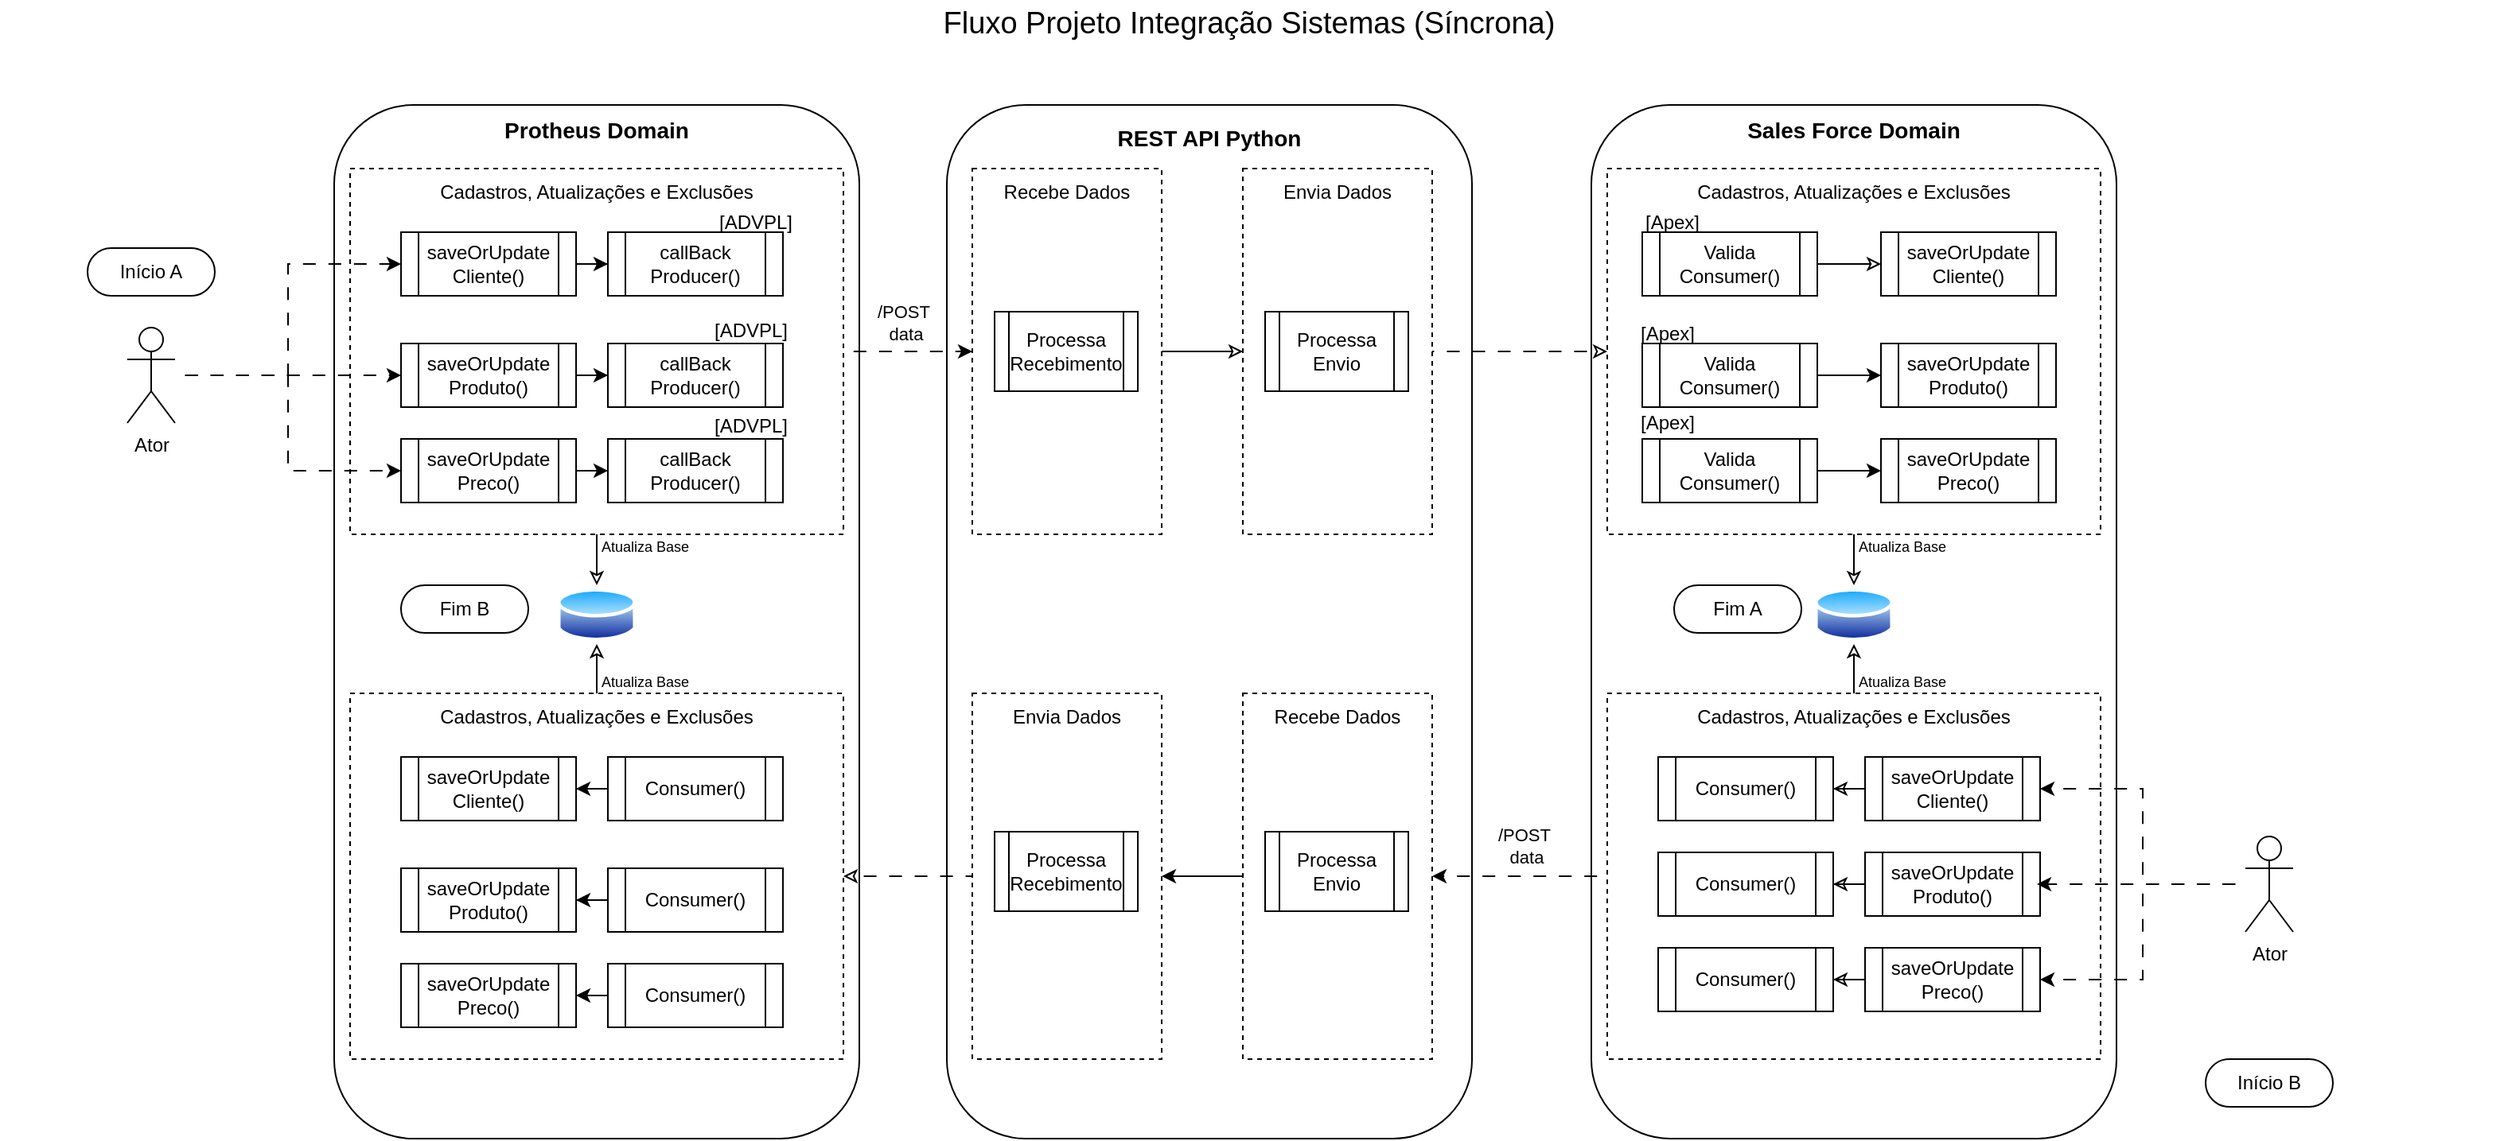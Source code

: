 <mxfile version="26.3.0">
  <diagram name="Page-1" id="AAHxzuMwp1ytZRvAJxFF">
    <mxGraphModel grid="1" page="1" gridSize="10" guides="1" tooltips="1" connect="1" arrows="1" fold="1" pageScale="1" pageWidth="850" pageHeight="1100" math="0" shadow="0">
      <root>
        <mxCell id="0" />
        <mxCell id="1" parent="0" />
        <mxCell id="mFqXMM7ZUw6CE7v1p2I_-44" value="&lt;div&gt;&lt;div&gt;&lt;span style=&quot;font-size: 14px;&quot;&gt;&lt;b&gt;REST API Python&lt;/b&gt;&lt;/span&gt;&lt;/div&gt;&lt;div&gt;&lt;span style=&quot;font-size: 14px;&quot;&gt;&lt;b&gt;&lt;br&gt;&lt;/b&gt;&lt;/span&gt;&lt;/div&gt;&lt;div&gt;&lt;span style=&quot;font-size: 14px;&quot;&gt;&lt;b&gt;&lt;br&gt;&lt;/b&gt;&lt;/span&gt;&lt;/div&gt;&lt;div&gt;&lt;br&gt;&lt;/div&gt;&lt;div&gt;&lt;br&gt;&lt;div&gt;&lt;br&gt;&lt;/div&gt;&lt;div&gt;&lt;br&gt;&lt;/div&gt;&lt;div&gt;&lt;br&gt;&lt;div&gt;&lt;br&gt;&lt;/div&gt;&lt;div&gt;&lt;br&gt;&lt;/div&gt;&lt;div&gt;&lt;br&gt;&lt;/div&gt;&lt;div&gt;&lt;br&gt;&lt;/div&gt;&lt;div&gt;&lt;br&gt;&lt;/div&gt;&lt;div&gt;&lt;br&gt;&lt;/div&gt;&lt;div&gt;&lt;br&gt;&lt;/div&gt;&lt;div&gt;&lt;br&gt;&lt;/div&gt;&lt;div&gt;&lt;br&gt;&lt;/div&gt;&lt;div&gt;&lt;br&gt;&lt;/div&gt;&lt;div&gt;&lt;br&gt;&lt;/div&gt;&lt;div&gt;&lt;br&gt;&lt;/div&gt;&lt;div&gt;&lt;br&gt;&lt;/div&gt;&lt;div&gt;&lt;br&gt;&lt;/div&gt;&lt;div&gt;&lt;br&gt;&lt;/div&gt;&lt;div&gt;&lt;br&gt;&lt;/div&gt;&lt;div&gt;&lt;br&gt;&lt;/div&gt;&lt;div&gt;&lt;br&gt;&lt;/div&gt;&lt;div&gt;&lt;br&gt;&lt;/div&gt;&lt;div&gt;&lt;br&gt;&lt;/div&gt;&lt;div&gt;&lt;br&gt;&lt;/div&gt;&lt;div&gt;&lt;br&gt;&lt;/div&gt;&lt;div&gt;&lt;br&gt;&lt;/div&gt;&lt;div&gt;&lt;br&gt;&lt;/div&gt;&lt;/div&gt;&lt;/div&gt;&lt;/div&gt;&lt;div&gt;&lt;br&gt;&lt;/div&gt;&lt;div&gt;&lt;br&gt;&lt;/div&gt;&lt;div&gt;&lt;br&gt;&lt;/div&gt;&lt;div&gt;&lt;br&gt;&lt;/div&gt;&lt;div&gt;&lt;br&gt;&lt;/div&gt;&lt;div&gt;&lt;br&gt;&lt;/div&gt;&lt;div&gt;&lt;br&gt;&lt;/div&gt;&lt;div&gt;&lt;br&gt;&lt;/div&gt;&lt;div&gt;&lt;br&gt;&lt;/div&gt;&lt;div&gt;&lt;br&gt;&lt;/div&gt;&lt;div&gt;&lt;br&gt;&lt;/div&gt;" style="rounded=1;whiteSpace=wrap;html=1;" vertex="1" parent="1">
          <mxGeometry x="655" y="100" width="330" height="650" as="geometry" />
        </mxCell>
        <mxCell id="mFqXMM7ZUw6CE7v1p2I_-2" value="&lt;b&gt;&lt;font style=&quot;font-size: 14px;&quot;&gt;Protheus Domain&lt;/font&gt;&lt;/b&gt;&lt;div&gt;&lt;br&gt;&lt;/div&gt;&lt;div&gt;&lt;br&gt;&lt;div&gt;&lt;br&gt;&lt;/div&gt;&lt;div&gt;&lt;br&gt;&lt;/div&gt;&lt;div&gt;&lt;br&gt;&lt;div&gt;&lt;br&gt;&lt;/div&gt;&lt;div&gt;&lt;br&gt;&lt;/div&gt;&lt;div&gt;&lt;br&gt;&lt;div&gt;&lt;br&gt;&lt;/div&gt;&lt;div&gt;&lt;br&gt;&lt;/div&gt;&lt;div&gt;&lt;br&gt;&lt;/div&gt;&lt;div&gt;&lt;br&gt;&lt;/div&gt;&lt;div&gt;&lt;br&gt;&lt;/div&gt;&lt;div&gt;&lt;br&gt;&lt;/div&gt;&lt;div&gt;&lt;br&gt;&lt;/div&gt;&lt;div&gt;&lt;br&gt;&lt;/div&gt;&lt;div&gt;&lt;br&gt;&lt;/div&gt;&lt;div&gt;&lt;br&gt;&lt;/div&gt;&lt;div&gt;&lt;br&gt;&lt;/div&gt;&lt;div&gt;&lt;br&gt;&lt;/div&gt;&lt;div&gt;&lt;br&gt;&lt;/div&gt;&lt;div&gt;&lt;br&gt;&lt;/div&gt;&lt;div&gt;&lt;br&gt;&lt;/div&gt;&lt;div&gt;&lt;br&gt;&lt;/div&gt;&lt;div&gt;&lt;br&gt;&lt;/div&gt;&lt;div&gt;&lt;br&gt;&lt;/div&gt;&lt;div&gt;&lt;br&gt;&lt;/div&gt;&lt;div&gt;&lt;br&gt;&lt;/div&gt;&lt;div&gt;&lt;br&gt;&lt;/div&gt;&lt;div&gt;&lt;br&gt;&lt;/div&gt;&lt;div&gt;&lt;br&gt;&lt;/div&gt;&lt;div&gt;&lt;br&gt;&lt;/div&gt;&lt;/div&gt;&lt;/div&gt;&lt;/div&gt;&lt;div&gt;&lt;br&gt;&lt;/div&gt;&lt;div&gt;&lt;br&gt;&lt;/div&gt;&lt;div&gt;&lt;br&gt;&lt;/div&gt;&lt;div&gt;&lt;br&gt;&lt;/div&gt;&lt;div&gt;&lt;br&gt;&lt;/div&gt;&lt;div&gt;&lt;br&gt;&lt;/div&gt;&lt;div&gt;&lt;br&gt;&lt;/div&gt;&lt;div&gt;&lt;br&gt;&lt;/div&gt;&lt;div&gt;&lt;br&gt;&lt;/div&gt;&lt;div&gt;&lt;br&gt;&lt;/div&gt;&lt;div&gt;&lt;br&gt;&lt;/div&gt;" style="rounded=1;whiteSpace=wrap;html=1;" vertex="1" parent="1">
          <mxGeometry x="270" y="100" width="330" height="650" as="geometry" />
        </mxCell>
        <mxCell id="mFqXMM7ZUw6CE7v1p2I_-48" style="edgeStyle=orthogonalEdgeStyle;rounded=0;orthogonalLoop=1;jettySize=auto;html=1;flowAnimation=1;" edge="1" parent="1" source="mFqXMM7ZUw6CE7v1p2I_-22" target="mFqXMM7ZUw6CE7v1p2I_-47">
          <mxGeometry relative="1" as="geometry" />
        </mxCell>
        <mxCell id="mFqXMM7ZUw6CE7v1p2I_-112" value="/POST&amp;nbsp;&lt;div&gt;data&lt;/div&gt;" style="edgeLabel;html=1;align=center;verticalAlign=middle;resizable=0;points=[];" connectable="0" vertex="1" parent="mFqXMM7ZUw6CE7v1p2I_-48">
          <mxGeometry x="0.132" relative="1" as="geometry">
            <mxPoint x="-7" y="-18" as="offset" />
          </mxGeometry>
        </mxCell>
        <mxCell id="mFqXMM7ZUw6CE7v1p2I_-22" value="&lt;div&gt;Cadastros, Atualizações e Exclusões&lt;/div&gt;&lt;div&gt;&lt;br&gt;&lt;/div&gt;&lt;div&gt;&lt;br&gt;&lt;/div&gt;&lt;div&gt;&lt;br&gt;&lt;/div&gt;&lt;div&gt;&lt;br&gt;&lt;/div&gt;&lt;div&gt;&lt;br&gt;&lt;/div&gt;&lt;div&gt;&lt;br&gt;&lt;/div&gt;&lt;div&gt;&lt;br&gt;&lt;/div&gt;&lt;div&gt;&lt;br&gt;&lt;/div&gt;&lt;div&gt;&lt;br&gt;&lt;/div&gt;&lt;div&gt;&lt;br&gt;&lt;/div&gt;&lt;div&gt;&lt;br&gt;&lt;/div&gt;&lt;div&gt;&lt;br&gt;&lt;/div&gt;&lt;div&gt;&lt;br&gt;&lt;/div&gt;&lt;div&gt;&lt;br&gt;&lt;/div&gt;" style="rounded=0;whiteSpace=wrap;html=1;dashed=1;" vertex="1" parent="1">
          <mxGeometry x="280" y="140" width="310" height="230" as="geometry" />
        </mxCell>
        <mxCell id="mFqXMM7ZUw6CE7v1p2I_-16" value="" style="edgeStyle=orthogonalEdgeStyle;rounded=0;orthogonalLoop=1;jettySize=auto;html=1;" edge="1" parent="1" source="mFqXMM7ZUw6CE7v1p2I_-8" target="mFqXMM7ZUw6CE7v1p2I_-15">
          <mxGeometry relative="1" as="geometry" />
        </mxCell>
        <mxCell id="mFqXMM7ZUw6CE7v1p2I_-8" value="saveOrUpdate&lt;br&gt;&lt;div&gt;Cliente()&lt;/div&gt;" style="shape=process;whiteSpace=wrap;html=1;backgroundOutline=1;" vertex="1" parent="1">
          <mxGeometry x="312" y="180" width="110" height="40" as="geometry" />
        </mxCell>
        <mxCell id="mFqXMM7ZUw6CE7v1p2I_-10" style="edgeStyle=orthogonalEdgeStyle;rounded=0;orthogonalLoop=1;jettySize=auto;html=1;entryX=0;entryY=0.5;entryDx=0;entryDy=0;flowAnimation=1;" edge="1" parent="1" source="mFqXMM7ZUw6CE7v1p2I_-9" target="mFqXMM7ZUw6CE7v1p2I_-8">
          <mxGeometry relative="1" as="geometry" />
        </mxCell>
        <mxCell id="mFqXMM7ZUw6CE7v1p2I_-12" style="edgeStyle=orthogonalEdgeStyle;rounded=0;orthogonalLoop=1;jettySize=auto;html=1;entryX=0;entryY=0.5;entryDx=0;entryDy=0;flowAnimation=1;" edge="1" parent="1" source="mFqXMM7ZUw6CE7v1p2I_-9" target="mFqXMM7ZUw6CE7v1p2I_-11">
          <mxGeometry relative="1" as="geometry" />
        </mxCell>
        <mxCell id="mFqXMM7ZUw6CE7v1p2I_-17" style="edgeStyle=orthogonalEdgeStyle;rounded=0;orthogonalLoop=1;jettySize=auto;html=1;entryX=0;entryY=0.5;entryDx=0;entryDy=0;flowAnimation=1;" edge="1" parent="1" source="mFqXMM7ZUw6CE7v1p2I_-9" target="mFqXMM7ZUw6CE7v1p2I_-13">
          <mxGeometry relative="1" as="geometry" />
        </mxCell>
        <mxCell id="mFqXMM7ZUw6CE7v1p2I_-9" value="Ator" style="shape=umlActor;verticalLabelPosition=bottom;verticalAlign=top;html=1;outlineConnect=0;" vertex="1" parent="1">
          <mxGeometry x="140" y="240" width="30" height="60" as="geometry" />
        </mxCell>
        <mxCell id="mFqXMM7ZUw6CE7v1p2I_-19" value="" style="edgeStyle=orthogonalEdgeStyle;rounded=0;orthogonalLoop=1;jettySize=auto;html=1;" edge="1" parent="1" source="mFqXMM7ZUw6CE7v1p2I_-11" target="mFqXMM7ZUw6CE7v1p2I_-18">
          <mxGeometry relative="1" as="geometry" />
        </mxCell>
        <mxCell id="mFqXMM7ZUw6CE7v1p2I_-11" value="saveOrUpdate&lt;br&gt;&lt;div&gt;Produto()&lt;/div&gt;" style="shape=process;whiteSpace=wrap;html=1;backgroundOutline=1;" vertex="1" parent="1">
          <mxGeometry x="312" y="250" width="110" height="40" as="geometry" />
        </mxCell>
        <mxCell id="mFqXMM7ZUw6CE7v1p2I_-21" value="" style="edgeStyle=orthogonalEdgeStyle;rounded=0;orthogonalLoop=1;jettySize=auto;html=1;" edge="1" parent="1" source="mFqXMM7ZUw6CE7v1p2I_-13" target="mFqXMM7ZUw6CE7v1p2I_-20">
          <mxGeometry relative="1" as="geometry" />
        </mxCell>
        <mxCell id="mFqXMM7ZUw6CE7v1p2I_-13" value="saveOrUpdate&lt;br&gt;&lt;div&gt;Preco()&lt;/div&gt;" style="shape=process;whiteSpace=wrap;html=1;backgroundOutline=1;" vertex="1" parent="1">
          <mxGeometry x="312" y="310" width="110" height="40" as="geometry" />
        </mxCell>
        <mxCell id="mFqXMM7ZUw6CE7v1p2I_-15" value="callBack&lt;div&gt;Producer()&lt;/div&gt;" style="shape=process;whiteSpace=wrap;html=1;backgroundOutline=1;" vertex="1" parent="1">
          <mxGeometry x="442" y="180" width="110" height="40" as="geometry" />
        </mxCell>
        <mxCell id="mFqXMM7ZUw6CE7v1p2I_-18" value="callBack&lt;div&gt;Producer()&lt;/div&gt;" style="shape=process;whiteSpace=wrap;html=1;backgroundOutline=1;" vertex="1" parent="1">
          <mxGeometry x="442" y="250" width="110" height="40" as="geometry" />
        </mxCell>
        <mxCell id="mFqXMM7ZUw6CE7v1p2I_-20" value="callBack&lt;div&gt;Producer()&lt;/div&gt;" style="shape=process;whiteSpace=wrap;html=1;backgroundOutline=1;" vertex="1" parent="1">
          <mxGeometry x="442" y="310" width="110" height="40" as="geometry" />
        </mxCell>
        <mxCell id="mFqXMM7ZUw6CE7v1p2I_-58" style="edgeStyle=orthogonalEdgeStyle;rounded=0;orthogonalLoop=1;jettySize=auto;html=1;startArrow=classic;startFill=0;endArrow=none;flowAnimation=1;" edge="1" parent="1" source="mFqXMM7ZUw6CE7v1p2I_-23" target="mFqXMM7ZUw6CE7v1p2I_-53">
          <mxGeometry relative="1" as="geometry" />
        </mxCell>
        <mxCell id="mFqXMM7ZUw6CE7v1p2I_-23" value="&lt;div&gt;Cadastros, Atualizações e Exclusões&lt;/div&gt;&lt;div&gt;&lt;br&gt;&lt;/div&gt;&lt;div&gt;&lt;br&gt;&lt;/div&gt;&lt;div&gt;&lt;br&gt;&lt;/div&gt;&lt;div&gt;&lt;br&gt;&lt;/div&gt;&lt;div&gt;&lt;br&gt;&lt;/div&gt;&lt;div&gt;&lt;br&gt;&lt;/div&gt;&lt;div&gt;&lt;br&gt;&lt;/div&gt;&lt;div&gt;&lt;br&gt;&lt;/div&gt;&lt;div&gt;&lt;br&gt;&lt;/div&gt;&lt;div&gt;&lt;br&gt;&lt;/div&gt;&lt;div&gt;&lt;br&gt;&lt;/div&gt;&lt;div&gt;&lt;br&gt;&lt;/div&gt;&lt;div&gt;&lt;br&gt;&lt;/div&gt;&lt;div&gt;&lt;br&gt;&lt;/div&gt;" style="rounded=0;whiteSpace=wrap;html=1;dashed=1;" vertex="1" parent="1">
          <mxGeometry x="280" y="470" width="310" height="230" as="geometry" />
        </mxCell>
        <mxCell id="mFqXMM7ZUw6CE7v1p2I_-25" value="saveOrUpdate&lt;br&gt;&lt;div&gt;Cliente()&lt;/div&gt;" style="shape=process;whiteSpace=wrap;html=1;backgroundOutline=1;" vertex="1" parent="1">
          <mxGeometry x="312" y="510" width="110" height="40" as="geometry" />
        </mxCell>
        <mxCell id="mFqXMM7ZUw6CE7v1p2I_-27" value="saveOrUpdate&lt;br&gt;&lt;div&gt;Produto()&lt;/div&gt;" style="shape=process;whiteSpace=wrap;html=1;backgroundOutline=1;" vertex="1" parent="1">
          <mxGeometry x="312" y="580" width="110" height="40" as="geometry" />
        </mxCell>
        <mxCell id="mFqXMM7ZUw6CE7v1p2I_-29" value="saveOrUpdate&lt;br&gt;&lt;div&gt;Preco()&lt;/div&gt;" style="shape=process;whiteSpace=wrap;html=1;backgroundOutline=1;" vertex="1" parent="1">
          <mxGeometry x="312" y="640" width="110" height="40" as="geometry" />
        </mxCell>
        <mxCell id="mFqXMM7ZUw6CE7v1p2I_-41" value="" style="edgeStyle=orthogonalEdgeStyle;rounded=0;orthogonalLoop=1;jettySize=auto;html=1;" edge="1" parent="1" source="mFqXMM7ZUw6CE7v1p2I_-30" target="mFqXMM7ZUw6CE7v1p2I_-25">
          <mxGeometry relative="1" as="geometry" />
        </mxCell>
        <mxCell id="mFqXMM7ZUw6CE7v1p2I_-30" value="Consumer()" style="shape=process;whiteSpace=wrap;html=1;backgroundOutline=1;" vertex="1" parent="1">
          <mxGeometry x="442" y="510" width="110" height="40" as="geometry" />
        </mxCell>
        <mxCell id="mFqXMM7ZUw6CE7v1p2I_-42" value="" style="edgeStyle=orthogonalEdgeStyle;rounded=0;orthogonalLoop=1;jettySize=auto;html=1;" edge="1" parent="1" source="mFqXMM7ZUw6CE7v1p2I_-31" target="mFqXMM7ZUw6CE7v1p2I_-27">
          <mxGeometry relative="1" as="geometry" />
        </mxCell>
        <mxCell id="mFqXMM7ZUw6CE7v1p2I_-31" value="Consumer()" style="shape=process;whiteSpace=wrap;html=1;backgroundOutline=1;" vertex="1" parent="1">
          <mxGeometry x="442" y="580" width="110" height="40" as="geometry" />
        </mxCell>
        <mxCell id="mFqXMM7ZUw6CE7v1p2I_-43" value="" style="edgeStyle=orthogonalEdgeStyle;rounded=0;orthogonalLoop=1;jettySize=auto;html=1;" edge="1" parent="1" source="mFqXMM7ZUw6CE7v1p2I_-32" target="mFqXMM7ZUw6CE7v1p2I_-29">
          <mxGeometry relative="1" as="geometry" />
        </mxCell>
        <mxCell id="mFqXMM7ZUw6CE7v1p2I_-32" value="Consumer()" style="shape=process;whiteSpace=wrap;html=1;backgroundOutline=1;" vertex="1" parent="1">
          <mxGeometry x="442" y="640" width="110" height="40" as="geometry" />
        </mxCell>
        <mxCell id="mFqXMM7ZUw6CE7v1p2I_-36" style="edgeStyle=orthogonalEdgeStyle;rounded=0;orthogonalLoop=1;jettySize=auto;html=1;entryX=0.5;entryY=1;entryDx=0;entryDy=0;startArrow=classic;startFill=0;endArrow=none;" edge="1" parent="1" source="mFqXMM7ZUw6CE7v1p2I_-33" target="mFqXMM7ZUw6CE7v1p2I_-22">
          <mxGeometry relative="1" as="geometry" />
        </mxCell>
        <mxCell id="mFqXMM7ZUw6CE7v1p2I_-38" value="Atualiza Base" style="edgeLabel;html=1;align=center;verticalAlign=middle;resizable=0;points=[];fontSize=9;" connectable="0" vertex="1" parent="mFqXMM7ZUw6CE7v1p2I_-36">
          <mxGeometry x="0.532" y="1" relative="1" as="geometry">
            <mxPoint x="31" y="-3" as="offset" />
          </mxGeometry>
        </mxCell>
        <mxCell id="mFqXMM7ZUw6CE7v1p2I_-39" style="edgeStyle=orthogonalEdgeStyle;rounded=0;orthogonalLoop=1;jettySize=auto;html=1;entryX=0.5;entryY=0;entryDx=0;entryDy=0;startArrow=classic;startFill=0;endArrow=none;" edge="1" parent="1" source="mFqXMM7ZUw6CE7v1p2I_-33" target="mFqXMM7ZUw6CE7v1p2I_-23">
          <mxGeometry relative="1" as="geometry" />
        </mxCell>
        <mxCell id="mFqXMM7ZUw6CE7v1p2I_-33" value="" style="image;aspect=fixed;perimeter=ellipsePerimeter;html=1;align=center;shadow=0;dashed=0;spacingTop=3;image=img/lib/active_directory/database.svg;" vertex="1" parent="1">
          <mxGeometry x="410" y="402" width="50" height="37" as="geometry" />
        </mxCell>
        <mxCell id="mFqXMM7ZUw6CE7v1p2I_-40" value="Atualiza Base" style="edgeLabel;html=1;align=center;verticalAlign=middle;resizable=0;points=[];fontSize=9;" connectable="0" vertex="1" parent="1">
          <mxGeometry x="465" y="463" as="geometry" />
        </mxCell>
        <mxCell id="mFqXMM7ZUw6CE7v1p2I_-47" value="&lt;div&gt;Recebe Dados&lt;/div&gt;&lt;div&gt;&lt;br&gt;&lt;/div&gt;&lt;div&gt;&lt;br&gt;&lt;/div&gt;&lt;div&gt;&lt;br&gt;&lt;/div&gt;&lt;div&gt;&lt;br&gt;&lt;/div&gt;&lt;div&gt;&lt;br&gt;&lt;/div&gt;&lt;div&gt;&lt;br&gt;&lt;/div&gt;&lt;div&gt;&lt;br&gt;&lt;/div&gt;&lt;div&gt;&lt;br&gt;&lt;/div&gt;&lt;div&gt;&lt;br&gt;&lt;/div&gt;&lt;div&gt;&lt;br&gt;&lt;/div&gt;&lt;div&gt;&lt;br&gt;&lt;/div&gt;&lt;div&gt;&lt;br&gt;&lt;/div&gt;&lt;div&gt;&lt;br&gt;&lt;/div&gt;&lt;div&gt;&lt;br&gt;&lt;/div&gt;" style="rounded=0;whiteSpace=wrap;html=1;dashed=1;" vertex="1" parent="1">
          <mxGeometry x="671" y="140" width="119" height="230" as="geometry" />
        </mxCell>
        <mxCell id="mFqXMM7ZUw6CE7v1p2I_-50" style="edgeStyle=orthogonalEdgeStyle;rounded=0;orthogonalLoop=1;jettySize=auto;html=1;startArrow=classic;startFill=0;endArrow=none;" edge="1" parent="1" source="mFqXMM7ZUw6CE7v1p2I_-49" target="mFqXMM7ZUw6CE7v1p2I_-47">
          <mxGeometry relative="1" as="geometry" />
        </mxCell>
        <mxCell id="mFqXMM7ZUw6CE7v1p2I_-49" value="&lt;div&gt;Envia Dados&lt;/div&gt;&lt;div&gt;&lt;br&gt;&lt;/div&gt;&lt;div&gt;&lt;br&gt;&lt;/div&gt;&lt;div&gt;&lt;br&gt;&lt;/div&gt;&lt;div&gt;&lt;br&gt;&lt;/div&gt;&lt;div&gt;&lt;br&gt;&lt;/div&gt;&lt;div&gt;&lt;br&gt;&lt;/div&gt;&lt;div&gt;&lt;br&gt;&lt;/div&gt;&lt;div&gt;&lt;br&gt;&lt;/div&gt;&lt;div&gt;&lt;br&gt;&lt;/div&gt;&lt;div&gt;&lt;br&gt;&lt;/div&gt;&lt;div&gt;&lt;br&gt;&lt;/div&gt;&lt;div&gt;&lt;br&gt;&lt;/div&gt;&lt;div&gt;&lt;br&gt;&lt;/div&gt;&lt;div&gt;&lt;br&gt;&lt;/div&gt;" style="rounded=0;whiteSpace=wrap;html=1;dashed=1;" vertex="1" parent="1">
          <mxGeometry x="841" y="140" width="119" height="230" as="geometry" />
        </mxCell>
        <mxCell id="mFqXMM7ZUw6CE7v1p2I_-51" value="Processa&lt;br&gt;Recebimento" style="shape=process;whiteSpace=wrap;html=1;backgroundOutline=1;" vertex="1" parent="1">
          <mxGeometry x="685" y="230" width="90" height="50" as="geometry" />
        </mxCell>
        <mxCell id="mFqXMM7ZUw6CE7v1p2I_-52" value="Processa&lt;br&gt;Envio" style="shape=process;whiteSpace=wrap;html=1;backgroundOutline=1;" vertex="1" parent="1">
          <mxGeometry x="855" y="230" width="90" height="50" as="geometry" />
        </mxCell>
        <mxCell id="mFqXMM7ZUw6CE7v1p2I_-53" value="&lt;div&gt;Envia Dados&lt;/div&gt;&lt;div&gt;&lt;br&gt;&lt;/div&gt;&lt;div&gt;&lt;br&gt;&lt;/div&gt;&lt;div&gt;&lt;br&gt;&lt;/div&gt;&lt;div&gt;&lt;br&gt;&lt;/div&gt;&lt;div&gt;&lt;br&gt;&lt;/div&gt;&lt;div&gt;&lt;br&gt;&lt;/div&gt;&lt;div&gt;&lt;br&gt;&lt;/div&gt;&lt;div&gt;&lt;br&gt;&lt;/div&gt;&lt;div&gt;&lt;br&gt;&lt;/div&gt;&lt;div&gt;&lt;br&gt;&lt;/div&gt;&lt;div&gt;&lt;br&gt;&lt;/div&gt;&lt;div&gt;&lt;br&gt;&lt;/div&gt;&lt;div&gt;&lt;br&gt;&lt;/div&gt;&lt;div&gt;&lt;br&gt;&lt;/div&gt;" style="rounded=0;whiteSpace=wrap;html=1;dashed=1;" vertex="1" parent="1">
          <mxGeometry x="671" y="470" width="119" height="230" as="geometry" />
        </mxCell>
        <mxCell id="mFqXMM7ZUw6CE7v1p2I_-54" style="edgeStyle=orthogonalEdgeStyle;rounded=0;orthogonalLoop=1;jettySize=auto;html=1;startArrow=none;startFill=0;endArrow=classic;endFill=1;" edge="1" parent="1" source="mFqXMM7ZUw6CE7v1p2I_-55" target="mFqXMM7ZUw6CE7v1p2I_-53">
          <mxGeometry relative="1" as="geometry" />
        </mxCell>
        <mxCell id="mFqXMM7ZUw6CE7v1p2I_-55" value="&lt;div&gt;Recebe Dados&lt;/div&gt;&lt;div&gt;&lt;br&gt;&lt;/div&gt;&lt;div&gt;&lt;br&gt;&lt;/div&gt;&lt;div&gt;&lt;br&gt;&lt;/div&gt;&lt;div&gt;&lt;br&gt;&lt;/div&gt;&lt;div&gt;&lt;br&gt;&lt;/div&gt;&lt;div&gt;&lt;br&gt;&lt;/div&gt;&lt;div&gt;&lt;br&gt;&lt;/div&gt;&lt;div&gt;&lt;br&gt;&lt;/div&gt;&lt;div&gt;&lt;br&gt;&lt;/div&gt;&lt;div&gt;&lt;br&gt;&lt;/div&gt;&lt;div&gt;&lt;br&gt;&lt;/div&gt;&lt;div&gt;&lt;br&gt;&lt;/div&gt;&lt;div&gt;&lt;br&gt;&lt;/div&gt;&lt;div&gt;&lt;br&gt;&lt;/div&gt;" style="rounded=0;whiteSpace=wrap;html=1;dashed=1;" vertex="1" parent="1">
          <mxGeometry x="841" y="470" width="119" height="230" as="geometry" />
        </mxCell>
        <mxCell id="mFqXMM7ZUw6CE7v1p2I_-56" value="Processa&lt;br&gt;Recebimento" style="shape=process;whiteSpace=wrap;html=1;backgroundOutline=1;" vertex="1" parent="1">
          <mxGeometry x="685" y="557" width="90" height="50" as="geometry" />
        </mxCell>
        <mxCell id="mFqXMM7ZUw6CE7v1p2I_-57" value="Processa&lt;br&gt;Envio" style="shape=process;whiteSpace=wrap;html=1;backgroundOutline=1;" vertex="1" parent="1">
          <mxGeometry x="855" y="557" width="90" height="50" as="geometry" />
        </mxCell>
        <mxCell id="mFqXMM7ZUw6CE7v1p2I_-59" value="&lt;b&gt;&lt;font style=&quot;font-size: 14px;&quot;&gt;Sales Force Domain&lt;/font&gt;&lt;/b&gt;&lt;div&gt;&lt;br&gt;&lt;/div&gt;&lt;div&gt;&lt;br&gt;&lt;div&gt;&lt;br&gt;&lt;/div&gt;&lt;div&gt;&lt;br&gt;&lt;/div&gt;&lt;div&gt;&lt;br&gt;&lt;div&gt;&lt;br&gt;&lt;/div&gt;&lt;div&gt;&lt;br&gt;&lt;/div&gt;&lt;div&gt;&lt;br&gt;&lt;div&gt;&lt;br&gt;&lt;/div&gt;&lt;div&gt;&lt;br&gt;&lt;/div&gt;&lt;div&gt;&lt;br&gt;&lt;/div&gt;&lt;div&gt;&lt;br&gt;&lt;/div&gt;&lt;div&gt;&lt;br&gt;&lt;/div&gt;&lt;div&gt;&lt;br&gt;&lt;/div&gt;&lt;div&gt;&lt;br&gt;&lt;/div&gt;&lt;div&gt;&lt;br&gt;&lt;/div&gt;&lt;div&gt;&lt;br&gt;&lt;/div&gt;&lt;div&gt;&lt;br&gt;&lt;/div&gt;&lt;div&gt;&lt;br&gt;&lt;/div&gt;&lt;div&gt;&lt;br&gt;&lt;/div&gt;&lt;div&gt;&lt;br&gt;&lt;/div&gt;&lt;div&gt;&lt;br&gt;&lt;/div&gt;&lt;div&gt;&lt;br&gt;&lt;/div&gt;&lt;div&gt;&lt;br&gt;&lt;/div&gt;&lt;div&gt;&lt;br&gt;&lt;/div&gt;&lt;div&gt;&lt;br&gt;&lt;/div&gt;&lt;div&gt;&lt;br&gt;&lt;/div&gt;&lt;div&gt;&lt;br&gt;&lt;/div&gt;&lt;div&gt;&lt;br&gt;&lt;/div&gt;&lt;div&gt;&lt;br&gt;&lt;/div&gt;&lt;div&gt;&lt;br&gt;&lt;/div&gt;&lt;div&gt;&lt;br&gt;&lt;/div&gt;&lt;/div&gt;&lt;/div&gt;&lt;/div&gt;&lt;div&gt;&lt;br&gt;&lt;/div&gt;&lt;div&gt;&lt;br&gt;&lt;/div&gt;&lt;div&gt;&lt;br&gt;&lt;/div&gt;&lt;div&gt;&lt;br&gt;&lt;/div&gt;&lt;div&gt;&lt;br&gt;&lt;/div&gt;&lt;div&gt;&lt;br&gt;&lt;/div&gt;&lt;div&gt;&lt;br&gt;&lt;/div&gt;&lt;div&gt;&lt;br&gt;&lt;/div&gt;&lt;div&gt;&lt;br&gt;&lt;/div&gt;&lt;div&gt;&lt;br&gt;&lt;/div&gt;&lt;div&gt;&lt;br&gt;&lt;/div&gt;" style="rounded=1;whiteSpace=wrap;html=1;" vertex="1" parent="1">
          <mxGeometry x="1060" y="100" width="330" height="650" as="geometry" />
        </mxCell>
        <mxCell id="mFqXMM7ZUw6CE7v1p2I_-86" style="edgeStyle=orthogonalEdgeStyle;rounded=0;orthogonalLoop=1;jettySize=auto;html=1;entryX=1;entryY=0.5;entryDx=0;entryDy=0;flowAnimation=1;startArrow=classic;startFill=0;endArrow=none;" edge="1" parent="1" source="mFqXMM7ZUw6CE7v1p2I_-60" target="mFqXMM7ZUw6CE7v1p2I_-49">
          <mxGeometry relative="1" as="geometry" />
        </mxCell>
        <mxCell id="mFqXMM7ZUw6CE7v1p2I_-60" value="&lt;div&gt;Cadastros, Atualizações e Exclusões&lt;/div&gt;&lt;div&gt;&lt;br&gt;&lt;/div&gt;&lt;div&gt;&lt;br&gt;&lt;/div&gt;&lt;div&gt;&lt;br&gt;&lt;/div&gt;&lt;div&gt;&lt;br&gt;&lt;/div&gt;&lt;div&gt;&lt;br&gt;&lt;/div&gt;&lt;div&gt;&lt;br&gt;&lt;/div&gt;&lt;div&gt;&lt;br&gt;&lt;/div&gt;&lt;div&gt;&lt;br&gt;&lt;/div&gt;&lt;div&gt;&lt;br&gt;&lt;/div&gt;&lt;div&gt;&lt;br&gt;&lt;/div&gt;&lt;div&gt;&lt;br&gt;&lt;/div&gt;&lt;div&gt;&lt;br&gt;&lt;/div&gt;&lt;div&gt;&lt;br&gt;&lt;/div&gt;&lt;div&gt;&lt;br&gt;&lt;/div&gt;" style="rounded=0;whiteSpace=wrap;html=1;dashed=1;" vertex="1" parent="1">
          <mxGeometry x="1070" y="140" width="310" height="230" as="geometry" />
        </mxCell>
        <mxCell id="mFqXMM7ZUw6CE7v1p2I_-88" value="" style="edgeStyle=orthogonalEdgeStyle;rounded=0;orthogonalLoop=1;jettySize=auto;html=1;startArrow=classic;startFill=0;endArrow=none;" edge="1" parent="1" source="mFqXMM7ZUw6CE7v1p2I_-62" target="mFqXMM7ZUw6CE7v1p2I_-87">
          <mxGeometry relative="1" as="geometry" />
        </mxCell>
        <mxCell id="mFqXMM7ZUw6CE7v1p2I_-62" value="saveOrUpdate&lt;br&gt;&lt;div&gt;Cliente()&lt;/div&gt;" style="shape=process;whiteSpace=wrap;html=1;backgroundOutline=1;" vertex="1" parent="1">
          <mxGeometry x="1242" y="180" width="110" height="40" as="geometry" />
        </mxCell>
        <mxCell id="mFqXMM7ZUw6CE7v1p2I_-64" value="saveOrUpdate&lt;br&gt;&lt;div&gt;Produto()&lt;/div&gt;" style="shape=process;whiteSpace=wrap;html=1;backgroundOutline=1;" vertex="1" parent="1">
          <mxGeometry x="1242" y="250" width="110" height="40" as="geometry" />
        </mxCell>
        <mxCell id="mFqXMM7ZUw6CE7v1p2I_-66" value="saveOrUpdate&lt;br&gt;&lt;div&gt;Preco()&lt;/div&gt;" style="shape=process;whiteSpace=wrap;html=1;backgroundOutline=1;" vertex="1" parent="1">
          <mxGeometry x="1242" y="310" width="110" height="40" as="geometry" />
        </mxCell>
        <mxCell id="mFqXMM7ZUw6CE7v1p2I_-99" style="edgeStyle=orthogonalEdgeStyle;rounded=0;orthogonalLoop=1;jettySize=auto;html=1;entryX=1;entryY=0.5;entryDx=0;entryDy=0;flowAnimation=1;" edge="1" parent="1" source="mFqXMM7ZUw6CE7v1p2I_-70" target="mFqXMM7ZUw6CE7v1p2I_-55">
          <mxGeometry relative="1" as="geometry" />
        </mxCell>
        <mxCell id="mFqXMM7ZUw6CE7v1p2I_-70" value="&lt;div&gt;Cadastros, Atualizações e Exclusões&lt;/div&gt;&lt;div&gt;&lt;br&gt;&lt;/div&gt;&lt;div&gt;&lt;br&gt;&lt;/div&gt;&lt;div&gt;&lt;br&gt;&lt;/div&gt;&lt;div&gt;&lt;br&gt;&lt;/div&gt;&lt;div&gt;&lt;br&gt;&lt;/div&gt;&lt;div&gt;&lt;br&gt;&lt;/div&gt;&lt;div&gt;&lt;br&gt;&lt;/div&gt;&lt;div&gt;&lt;br&gt;&lt;/div&gt;&lt;div&gt;&lt;br&gt;&lt;/div&gt;&lt;div&gt;&lt;br&gt;&lt;/div&gt;&lt;div&gt;&lt;br&gt;&lt;/div&gt;&lt;div&gt;&lt;br&gt;&lt;/div&gt;&lt;div&gt;&lt;br&gt;&lt;/div&gt;&lt;div&gt;&lt;br&gt;&lt;/div&gt;" style="rounded=0;whiteSpace=wrap;html=1;dashed=1;" vertex="1" parent="1">
          <mxGeometry x="1070" y="470" width="310" height="230" as="geometry" />
        </mxCell>
        <mxCell id="mFqXMM7ZUw6CE7v1p2I_-71" value="saveOrUpdate&lt;br&gt;&lt;div&gt;Cliente()&lt;/div&gt;" style="shape=process;whiteSpace=wrap;html=1;backgroundOutline=1;" vertex="1" parent="1">
          <mxGeometry x="1232" y="510" width="110" height="40" as="geometry" />
        </mxCell>
        <mxCell id="mFqXMM7ZUw6CE7v1p2I_-74" value="" style="edgeStyle=orthogonalEdgeStyle;rounded=0;orthogonalLoop=1;jettySize=auto;html=1;startArrow=classic;startFill=0;endArrow=none;" edge="1" parent="1" source="mFqXMM7ZUw6CE7v1p2I_-75" target="mFqXMM7ZUw6CE7v1p2I_-71">
          <mxGeometry relative="1" as="geometry" />
        </mxCell>
        <mxCell id="mFqXMM7ZUw6CE7v1p2I_-75" value="Consumer()" style="shape=process;whiteSpace=wrap;html=1;backgroundOutline=1;" vertex="1" parent="1">
          <mxGeometry x="1102" y="510" width="110" height="40" as="geometry" />
        </mxCell>
        <mxCell id="mFqXMM7ZUw6CE7v1p2I_-80" style="edgeStyle=orthogonalEdgeStyle;rounded=0;orthogonalLoop=1;jettySize=auto;html=1;entryX=0.5;entryY=1;entryDx=0;entryDy=0;startArrow=classic;startFill=0;endArrow=none;" edge="1" parent="1" source="mFqXMM7ZUw6CE7v1p2I_-83" target="mFqXMM7ZUw6CE7v1p2I_-60">
          <mxGeometry relative="1" as="geometry" />
        </mxCell>
        <mxCell id="mFqXMM7ZUw6CE7v1p2I_-81" value="Atualiza Base" style="edgeLabel;html=1;align=center;verticalAlign=middle;resizable=0;points=[];fontSize=9;" connectable="0" vertex="1" parent="mFqXMM7ZUw6CE7v1p2I_-80">
          <mxGeometry x="0.532" y="1" relative="1" as="geometry">
            <mxPoint x="31" y="-3" as="offset" />
          </mxGeometry>
        </mxCell>
        <mxCell id="mFqXMM7ZUw6CE7v1p2I_-82" style="edgeStyle=orthogonalEdgeStyle;rounded=0;orthogonalLoop=1;jettySize=auto;html=1;entryX=0.5;entryY=0;entryDx=0;entryDy=0;startArrow=classic;startFill=0;endArrow=none;" edge="1" parent="1" source="mFqXMM7ZUw6CE7v1p2I_-83" target="mFqXMM7ZUw6CE7v1p2I_-70">
          <mxGeometry relative="1" as="geometry" />
        </mxCell>
        <mxCell id="mFqXMM7ZUw6CE7v1p2I_-83" value="" style="image;aspect=fixed;perimeter=ellipsePerimeter;html=1;align=center;shadow=0;dashed=0;spacingTop=3;image=img/lib/active_directory/database.svg;" vertex="1" parent="1">
          <mxGeometry x="1200" y="402" width="50" height="37" as="geometry" />
        </mxCell>
        <mxCell id="mFqXMM7ZUw6CE7v1p2I_-84" value="Atualiza Base" style="edgeLabel;html=1;align=center;verticalAlign=middle;resizable=0;points=[];fontSize=9;" connectable="0" vertex="1" parent="1">
          <mxGeometry x="1255" y="463" as="geometry" />
        </mxCell>
        <mxCell id="mFqXMM7ZUw6CE7v1p2I_-87" value="Valida&lt;br&gt;Consumer()" style="shape=process;whiteSpace=wrap;html=1;backgroundOutline=1;" vertex="1" parent="1">
          <mxGeometry x="1092" y="180" width="110" height="40" as="geometry" />
        </mxCell>
        <mxCell id="mFqXMM7ZUw6CE7v1p2I_-90" value="" style="edgeStyle=orthogonalEdgeStyle;rounded=0;orthogonalLoop=1;jettySize=auto;html=1;" edge="1" parent="1" source="mFqXMM7ZUw6CE7v1p2I_-89" target="mFqXMM7ZUw6CE7v1p2I_-64">
          <mxGeometry relative="1" as="geometry" />
        </mxCell>
        <mxCell id="mFqXMM7ZUw6CE7v1p2I_-89" value="Valida&lt;br&gt;Consumer()" style="shape=process;whiteSpace=wrap;html=1;backgroundOutline=1;" vertex="1" parent="1">
          <mxGeometry x="1092" y="250" width="110" height="40" as="geometry" />
        </mxCell>
        <mxCell id="mFqXMM7ZUw6CE7v1p2I_-92" value="" style="edgeStyle=orthogonalEdgeStyle;rounded=0;orthogonalLoop=1;jettySize=auto;html=1;" edge="1" parent="1" source="mFqXMM7ZUw6CE7v1p2I_-91" target="mFqXMM7ZUw6CE7v1p2I_-66">
          <mxGeometry relative="1" as="geometry" />
        </mxCell>
        <mxCell id="mFqXMM7ZUw6CE7v1p2I_-91" value="Valida&lt;br&gt;Consumer()" style="shape=process;whiteSpace=wrap;html=1;backgroundOutline=1;" vertex="1" parent="1">
          <mxGeometry x="1092" y="310" width="110" height="40" as="geometry" />
        </mxCell>
        <mxCell id="mFqXMM7ZUw6CE7v1p2I_-93" value="saveOrUpdate&lt;br&gt;&lt;div&gt;Produto()&lt;/div&gt;" style="shape=process;whiteSpace=wrap;html=1;backgroundOutline=1;" vertex="1" parent="1">
          <mxGeometry x="1232" y="570" width="110" height="40" as="geometry" />
        </mxCell>
        <mxCell id="mFqXMM7ZUw6CE7v1p2I_-94" value="" style="edgeStyle=orthogonalEdgeStyle;rounded=0;orthogonalLoop=1;jettySize=auto;html=1;startArrow=classic;startFill=0;endArrow=none;" edge="1" parent="1" source="mFqXMM7ZUw6CE7v1p2I_-95" target="mFqXMM7ZUw6CE7v1p2I_-93">
          <mxGeometry relative="1" as="geometry" />
        </mxCell>
        <mxCell id="mFqXMM7ZUw6CE7v1p2I_-95" value="Consumer()" style="shape=process;whiteSpace=wrap;html=1;backgroundOutline=1;" vertex="1" parent="1">
          <mxGeometry x="1102" y="570" width="110" height="40" as="geometry" />
        </mxCell>
        <mxCell id="mFqXMM7ZUw6CE7v1p2I_-96" value="saveOrUpdate&lt;br&gt;&lt;div&gt;Preco()&lt;/div&gt;" style="shape=process;whiteSpace=wrap;html=1;backgroundOutline=1;" vertex="1" parent="1">
          <mxGeometry x="1232" y="630" width="110" height="40" as="geometry" />
        </mxCell>
        <mxCell id="mFqXMM7ZUw6CE7v1p2I_-97" value="" style="edgeStyle=orthogonalEdgeStyle;rounded=0;orthogonalLoop=1;jettySize=auto;html=1;startArrow=classic;startFill=0;endArrow=none;" edge="1" parent="1" source="mFqXMM7ZUw6CE7v1p2I_-98" target="mFqXMM7ZUw6CE7v1p2I_-96">
          <mxGeometry relative="1" as="geometry" />
        </mxCell>
        <mxCell id="mFqXMM7ZUw6CE7v1p2I_-98" value="Consumer()" style="shape=process;whiteSpace=wrap;html=1;backgroundOutline=1;" vertex="1" parent="1">
          <mxGeometry x="1102" y="630" width="110" height="40" as="geometry" />
        </mxCell>
        <mxCell id="mFqXMM7ZUw6CE7v1p2I_-101" style="edgeStyle=orthogonalEdgeStyle;rounded=0;orthogonalLoop=1;jettySize=auto;html=1;flowAnimation=1;" edge="1" parent="1" source="mFqXMM7ZUw6CE7v1p2I_-100">
          <mxGeometry relative="1" as="geometry">
            <mxPoint x="1340" y="590" as="targetPoint" />
          </mxGeometry>
        </mxCell>
        <mxCell id="mFqXMM7ZUw6CE7v1p2I_-103" style="edgeStyle=orthogonalEdgeStyle;rounded=0;orthogonalLoop=1;jettySize=auto;html=1;entryX=1;entryY=0.5;entryDx=0;entryDy=0;flowAnimation=1;" edge="1" parent="1" source="mFqXMM7ZUw6CE7v1p2I_-100" target="mFqXMM7ZUw6CE7v1p2I_-71">
          <mxGeometry relative="1" as="geometry" />
        </mxCell>
        <mxCell id="mFqXMM7ZUw6CE7v1p2I_-104" style="edgeStyle=orthogonalEdgeStyle;rounded=0;orthogonalLoop=1;jettySize=auto;html=1;entryX=1;entryY=0.5;entryDx=0;entryDy=0;flowAnimation=1;" edge="1" parent="1" source="mFqXMM7ZUw6CE7v1p2I_-100" target="mFqXMM7ZUw6CE7v1p2I_-96">
          <mxGeometry relative="1" as="geometry" />
        </mxCell>
        <mxCell id="mFqXMM7ZUw6CE7v1p2I_-100" value="Ator" style="shape=umlActor;verticalLabelPosition=bottom;verticalAlign=top;html=1;outlineConnect=0;" vertex="1" parent="1">
          <mxGeometry x="1471" y="560" width="30" height="60" as="geometry" />
        </mxCell>
        <mxCell id="mFqXMM7ZUw6CE7v1p2I_-105" value="Início A" style="html=1;dashed=0;whiteSpace=wrap;shape=mxgraph.dfd.start" vertex="1" parent="1">
          <mxGeometry x="115" y="190" width="80" height="30" as="geometry" />
        </mxCell>
        <mxCell id="mFqXMM7ZUw6CE7v1p2I_-107" value="Início B" style="html=1;dashed=0;whiteSpace=wrap;shape=mxgraph.dfd.start" vertex="1" parent="1">
          <mxGeometry x="1446" y="700" width="80" height="30" as="geometry" />
        </mxCell>
        <mxCell id="mFqXMM7ZUw6CE7v1p2I_-109" value="Fim B" style="html=1;dashed=0;whiteSpace=wrap;shape=mxgraph.dfd.start" vertex="1" parent="1">
          <mxGeometry x="312" y="402" width="80" height="30" as="geometry" />
        </mxCell>
        <mxCell id="mFqXMM7ZUw6CE7v1p2I_-110" value="Fim A" style="html=1;dashed=0;whiteSpace=wrap;shape=mxgraph.dfd.start" vertex="1" parent="1">
          <mxGeometry x="1112" y="402" width="80" height="30" as="geometry" />
        </mxCell>
        <mxCell id="mFqXMM7ZUw6CE7v1p2I_-111" value="Fluxo Projeto Integração Sistemas (Síncrona)" style="text;html=1;align=center;verticalAlign=middle;whiteSpace=wrap;rounded=0;fontSize=19;" vertex="1" parent="1">
          <mxGeometry x="60" y="34" width="1570" height="30" as="geometry" />
        </mxCell>
        <mxCell id="mFqXMM7ZUw6CE7v1p2I_-113" value="/POST&amp;nbsp;&lt;div&gt;data&lt;/div&gt;" style="edgeLabel;html=1;align=center;verticalAlign=middle;resizable=0;points=[];" connectable="0" vertex="1" parent="1">
          <mxGeometry x="1018.714" y="566" as="geometry" />
        </mxCell>
        <mxCell id="mFqXMM7ZUw6CE7v1p2I_-114" value="[ADVPL]" style="text;whiteSpace=wrap;html=1;" vertex="1" parent="1">
          <mxGeometry x="510" y="160" width="80" height="40" as="geometry" />
        </mxCell>
        <mxCell id="mFqXMM7ZUw6CE7v1p2I_-115" value="[ADVPL]" style="text;whiteSpace=wrap;html=1;" vertex="1" parent="1">
          <mxGeometry x="507" y="228" width="80" height="40" as="geometry" />
        </mxCell>
        <mxCell id="mFqXMM7ZUw6CE7v1p2I_-116" value="[ADVPL]" style="text;whiteSpace=wrap;html=1;" vertex="1" parent="1">
          <mxGeometry x="507" y="288" width="80" height="40" as="geometry" />
        </mxCell>
        <mxCell id="mFqXMM7ZUw6CE7v1p2I_-118" value="[Apex]" style="text;whiteSpace=wrap;html=1;" vertex="1" parent="1">
          <mxGeometry x="1092" y="160" width="70" height="40" as="geometry" />
        </mxCell>
        <mxCell id="mFqXMM7ZUw6CE7v1p2I_-119" value="[Apex]" style="text;whiteSpace=wrap;html=1;" vertex="1" parent="1">
          <mxGeometry x="1089" y="230" width="70" height="40" as="geometry" />
        </mxCell>
        <mxCell id="mFqXMM7ZUw6CE7v1p2I_-120" value="[Apex]" style="text;whiteSpace=wrap;html=1;" vertex="1" parent="1">
          <mxGeometry x="1089" y="286" width="70" height="40" as="geometry" />
        </mxCell>
      </root>
    </mxGraphModel>
  </diagram>
</mxfile>
